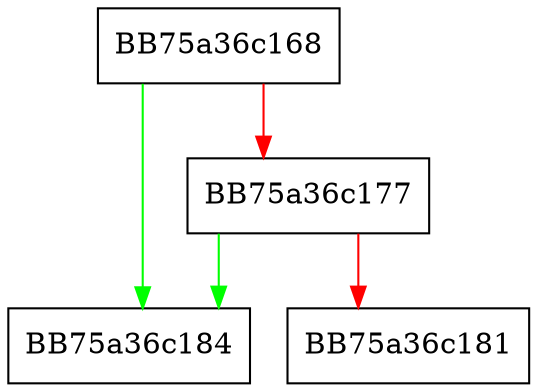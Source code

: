 digraph is_magic_threat {
  node [shape="box"];
  graph [splines=ortho];
  BB75a36c168 -> BB75a36c184 [color="green"];
  BB75a36c168 -> BB75a36c177 [color="red"];
  BB75a36c177 -> BB75a36c184 [color="green"];
  BB75a36c177 -> BB75a36c181 [color="red"];
}